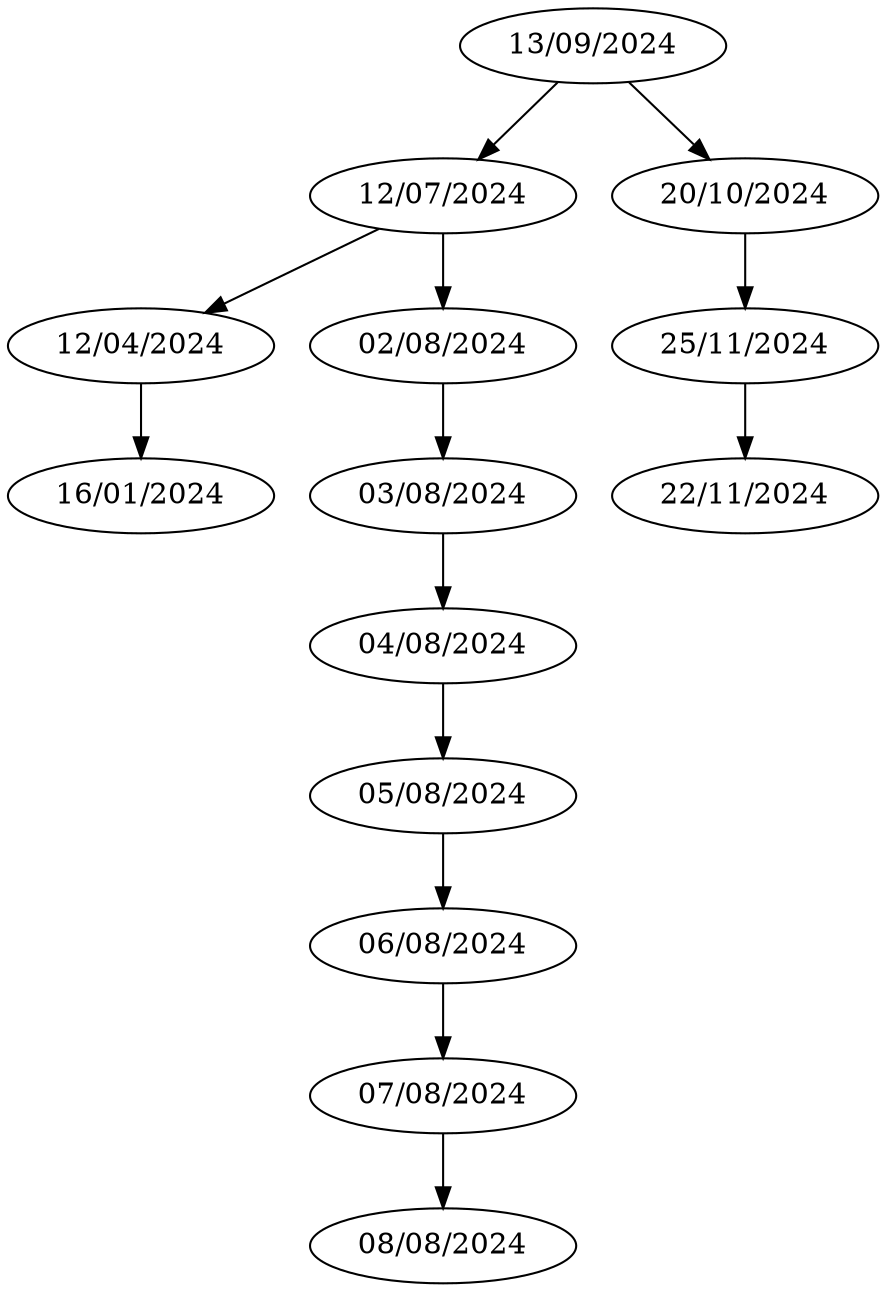 digraph G {
"Nodo1"[label="13/09/2024"];
"Nodo1"->"Nodo2";
"Nodo2"[label="12/07/2024"];
"Nodo2"->"Nodo4";
"Nodo4"[label="12/04/2024"];
"Nodo4"->"Nodo6";
"Nodo6"[label="16/01/2024"];
"Nodo2"->"Nodo5";
"Nodo5"[label="02/08/2024"];
"Nodo5"->"Nodo11";
"Nodo11"[label="03/08/2024"];
"Nodo11"->"Nodo13";
"Nodo13"[label="04/08/2024"];
"Nodo13"->"Nodo15";
"Nodo15"[label="05/08/2024"];
"Nodo15"->"Nodo17";
"Nodo17"[label="06/08/2024"];
"Nodo17"->"Nodo19";
"Nodo19"[label="07/08/2024"];
"Nodo19"->"Nodo21";
"Nodo21"[label="08/08/2024"];
"Nodo1"->"Nodo3";
"Nodo3"[label="20/10/2024"];
"Nodo3"->"Nodo25";
"Nodo25"[label="25/11/2024"];
"Nodo25"->"Nodo26";
"Nodo26"[label="22/11/2024"];
}
